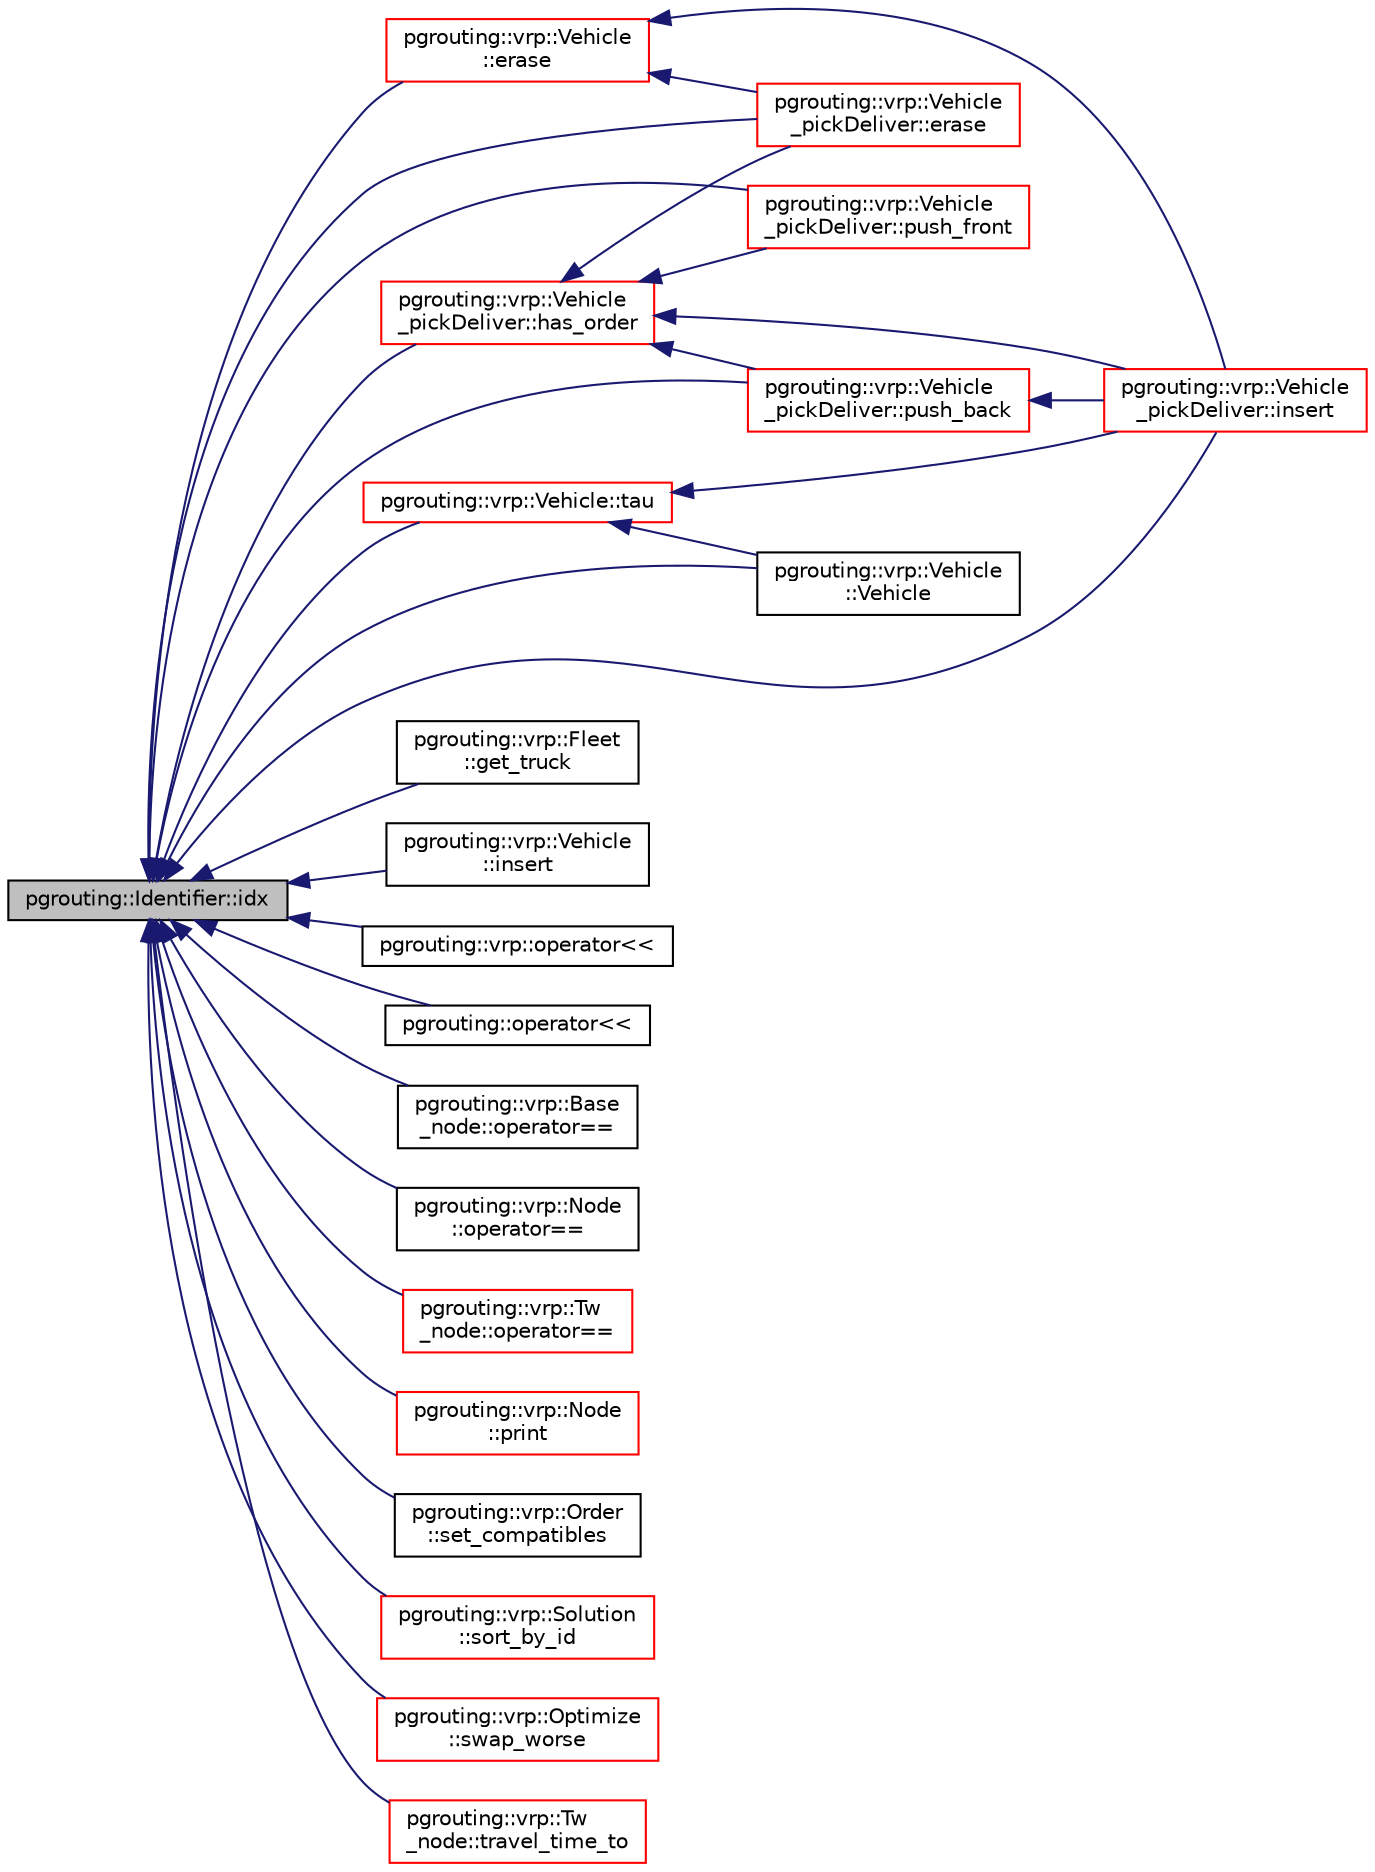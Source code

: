 digraph "pgrouting::Identifier::idx"
{
  edge [fontname="Helvetica",fontsize="10",labelfontname="Helvetica",labelfontsize="10"];
  node [fontname="Helvetica",fontsize="10",shape=record];
  rankdir="LR";
  Node453 [label="pgrouting::Identifier::idx",height=0.2,width=0.4,color="black", fillcolor="grey75", style="filled", fontcolor="black"];
  Node453 -> Node454 [dir="back",color="midnightblue",fontsize="10",style="solid",fontname="Helvetica"];
  Node454 [label="pgrouting::vrp::Vehicle\l_pickDeliver::erase",height=0.2,width=0.4,color="red", fillcolor="white", style="filled",URL="$classpgrouting_1_1vrp_1_1Vehicle__pickDeliver.html#a3824b3c3af974687c0bdcc9aab615350"];
  Node453 -> Node471 [dir="back",color="midnightblue",fontsize="10",style="solid",fontname="Helvetica"];
  Node471 [label="pgrouting::vrp::Vehicle\l::erase",height=0.2,width=0.4,color="red", fillcolor="white", style="filled",URL="$classpgrouting_1_1vrp_1_1Vehicle.html#ad1920dd6aed04b9381b9b2ec78dddc47",tooltip="Erase node.id() "];
  Node471 -> Node454 [dir="back",color="midnightblue",fontsize="10",style="solid",fontname="Helvetica"];
  Node471 -> Node472 [dir="back",color="midnightblue",fontsize="10",style="solid",fontname="Helvetica"];
  Node472 [label="pgrouting::vrp::Vehicle\l_pickDeliver::insert",height=0.2,width=0.4,color="red", fillcolor="white", style="filled",URL="$classpgrouting_1_1vrp_1_1Vehicle__pickDeliver.html#acd6d3d720b3002cbb930a44099fa0688",tooltip="Inserts an order. "];
  Node453 -> Node478 [dir="back",color="midnightblue",fontsize="10",style="solid",fontname="Helvetica"];
  Node478 [label="pgrouting::vrp::Fleet\l::get_truck",height=0.2,width=0.4,color="black", fillcolor="white", style="filled",URL="$classpgrouting_1_1vrp_1_1Fleet.html#aad8bcbd9e8c956ab8dc73f0b40873ea0"];
  Node453 -> Node479 [dir="back",color="midnightblue",fontsize="10",style="solid",fontname="Helvetica"];
  Node479 [label="pgrouting::vrp::Vehicle\l_pickDeliver::has_order",height=0.2,width=0.4,color="red", fillcolor="white", style="filled",URL="$classpgrouting_1_1vrp_1_1Vehicle__pickDeliver.html#adb870b4b7089194de06de8471eba0767"];
  Node479 -> Node454 [dir="back",color="midnightblue",fontsize="10",style="solid",fontname="Helvetica"];
  Node479 -> Node472 [dir="back",color="midnightblue",fontsize="10",style="solid",fontname="Helvetica"];
  Node479 -> Node480 [dir="back",color="midnightblue",fontsize="10",style="solid",fontname="Helvetica"];
  Node480 [label="pgrouting::vrp::Vehicle\l_pickDeliver::push_back",height=0.2,width=0.4,color="red", fillcolor="white", style="filled",URL="$classpgrouting_1_1vrp_1_1Vehicle__pickDeliver.html#aa894fd15242682756ea30cc1bbd6aa42",tooltip="puts an order at the end of the truck "];
  Node480 -> Node472 [dir="back",color="midnightblue",fontsize="10",style="solid",fontname="Helvetica"];
  Node479 -> Node481 [dir="back",color="midnightblue",fontsize="10",style="solid",fontname="Helvetica"];
  Node481 [label="pgrouting::vrp::Vehicle\l_pickDeliver::push_front",height=0.2,width=0.4,color="red", fillcolor="white", style="filled",URL="$classpgrouting_1_1vrp_1_1Vehicle__pickDeliver.html#a34330126d1614d29dff7fc48a6a43f69",tooltip="Puts an order at the end front of the truck. "];
  Node453 -> Node472 [dir="back",color="midnightblue",fontsize="10",style="solid",fontname="Helvetica"];
  Node453 -> Node482 [dir="back",color="midnightblue",fontsize="10",style="solid",fontname="Helvetica"];
  Node482 [label="pgrouting::vrp::Vehicle\l::insert",height=0.2,width=0.4,color="black", fillcolor="white", style="filled",URL="$classpgrouting_1_1vrp_1_1Vehicle.html#aa22d65f920e996e3497bff86876b181f",tooltip="Insert node in best position of the position_limits. "];
  Node453 -> Node483 [dir="back",color="midnightblue",fontsize="10",style="solid",fontname="Helvetica"];
  Node483 [label="pgrouting::vrp::operator\<\<",height=0.2,width=0.4,color="black", fillcolor="white", style="filled",URL="$namespacepgrouting_1_1vrp.html#ad800d01b090f794983667d591a559d64"];
  Node453 -> Node484 [dir="back",color="midnightblue",fontsize="10",style="solid",fontname="Helvetica"];
  Node484 [label="pgrouting::operator\<\<",height=0.2,width=0.4,color="black", fillcolor="white", style="filled",URL="$namespacepgrouting.html#a1c8b6dbb6aca870e491d897cf57d89c6"];
  Node453 -> Node485 [dir="back",color="midnightblue",fontsize="10",style="solid",fontname="Helvetica"];
  Node485 [label="pgrouting::vrp::Base\l_node::operator==",height=0.2,width=0.4,color="black", fillcolor="white", style="filled",URL="$classpgrouting_1_1vrp_1_1Base__node.html#ad009e491cded70fc4c13f036db66ace2"];
  Node453 -> Node486 [dir="back",color="midnightblue",fontsize="10",style="solid",fontname="Helvetica"];
  Node486 [label="pgrouting::vrp::Node\l::operator==",height=0.2,width=0.4,color="black", fillcolor="white", style="filled",URL="$classpgrouting_1_1vrp_1_1Node.html#a1598bb3ef9284f2626967a829b978e7c"];
  Node453 -> Node487 [dir="back",color="midnightblue",fontsize="10",style="solid",fontname="Helvetica"];
  Node487 [label="pgrouting::vrp::Tw\l_node::operator==",height=0.2,width=0.4,color="red", fillcolor="white", style="filled",URL="$classpgrouting_1_1vrp_1_1Tw__node.html#ab2f1204fba2644d6c0a0edef5305645f"];
  Node453 -> Node489 [dir="back",color="midnightblue",fontsize="10",style="solid",fontname="Helvetica"];
  Node489 [label="pgrouting::vrp::Node\l::print",height=0.2,width=0.4,color="red", fillcolor="white", style="filled",URL="$classpgrouting_1_1vrp_1_1Node.html#a4b817f14f0624f2e0ca1819488416984"];
  Node453 -> Node480 [dir="back",color="midnightblue",fontsize="10",style="solid",fontname="Helvetica"];
  Node453 -> Node481 [dir="back",color="midnightblue",fontsize="10",style="solid",fontname="Helvetica"];
  Node453 -> Node491 [dir="back",color="midnightblue",fontsize="10",style="solid",fontname="Helvetica"];
  Node491 [label="pgrouting::vrp::Order\l::set_compatibles",height=0.2,width=0.4,color="black", fillcolor="white", style="filled",URL="$classpgrouting_1_1vrp_1_1Order.html#a55f9df9e8695ad727381ceeeddd63ad8"];
  Node453 -> Node492 [dir="back",color="midnightblue",fontsize="10",style="solid",fontname="Helvetica"];
  Node492 [label="pgrouting::vrp::Solution\l::sort_by_id",height=0.2,width=0.4,color="red", fillcolor="white", style="filled",URL="$classpgrouting_1_1vrp_1_1Solution.html#aeee2388e51cb0460bcbf8637f97d2aec"];
  Node453 -> Node457 [dir="back",color="midnightblue",fontsize="10",style="solid",fontname="Helvetica"];
  Node457 [label="pgrouting::vrp::Optimize\l::swap_worse",height=0.2,width=0.4,color="red", fillcolor="white", style="filled",URL="$classpgrouting_1_1vrp_1_1Optimize.html#a39173d526079577d40c59371bcfcc680"];
  Node453 -> Node494 [dir="back",color="midnightblue",fontsize="10",style="solid",fontname="Helvetica"];
  Node494 [label="pgrouting::vrp::Vehicle::tau",height=0.2,width=0.4,color="red", fillcolor="white", style="filled",URL="$classpgrouting_1_1vrp_1_1Vehicle.html#a8c24ca81fed1ec1d0e2a9e9a327cd91b"];
  Node494 -> Node472 [dir="back",color="midnightblue",fontsize="10",style="solid",fontname="Helvetica"];
  Node494 -> Node496 [dir="back",color="midnightblue",fontsize="10",style="solid",fontname="Helvetica"];
  Node496 [label="pgrouting::vrp::Vehicle\l::Vehicle",height=0.2,width=0.4,color="black", fillcolor="white", style="filled",URL="$classpgrouting_1_1vrp_1_1Vehicle.html#a163d32b8d5c8e0444e4fa432b680a784"];
  Node453 -> Node499 [dir="back",color="midnightblue",fontsize="10",style="solid",fontname="Helvetica"];
  Node499 [label="pgrouting::vrp::Tw\l_node::travel_time_to",height=0.2,width=0.4,color="red", fillcolor="white", style="filled",URL="$classpgrouting_1_1vrp_1_1Tw__node.html#a7e5b1bdfeb746da922a2863bfe7ae718",tooltip="time = distance / speed. "];
  Node453 -> Node496 [dir="back",color="midnightblue",fontsize="10",style="solid",fontname="Helvetica"];
}
